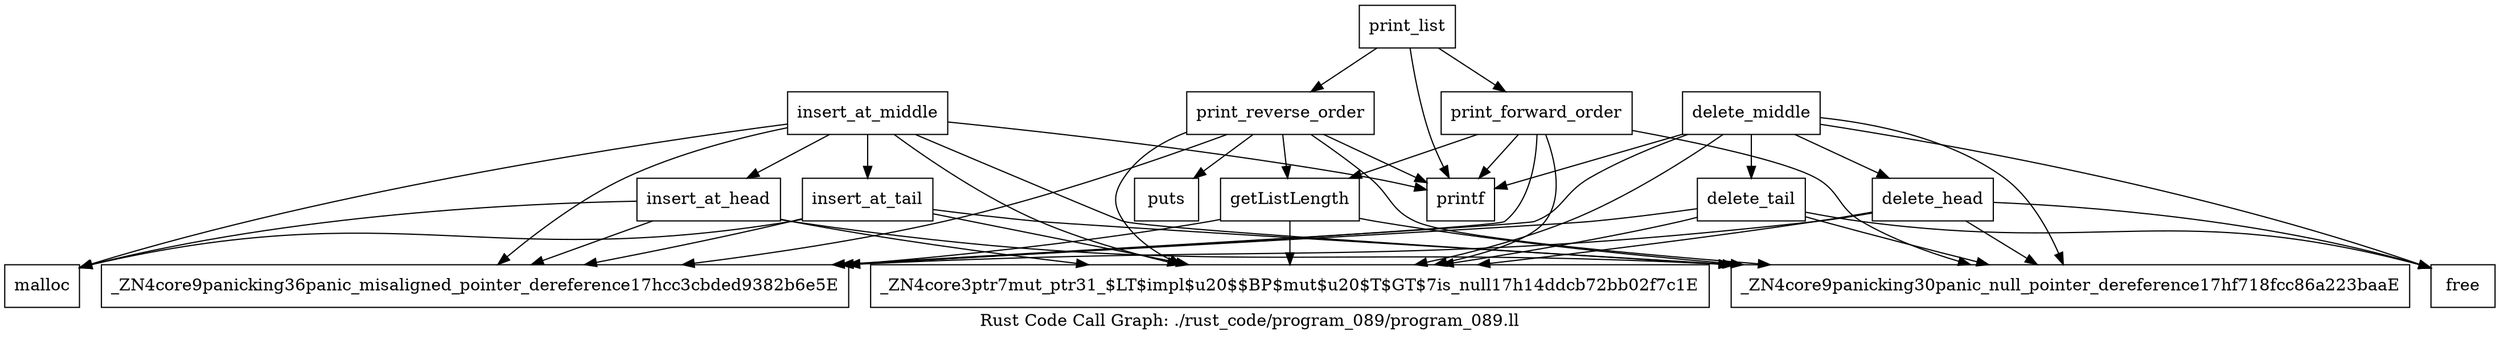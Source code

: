 digraph "Rust Code Call Graph: ./rust_code/program_089/program_089.ll" {
	label="Rust Code Call Graph: ./rust_code/program_089/program_089.ll";

	Node0x5598402e4030 [shape=record,label="{_ZN4core3ptr7mut_ptr31_$LT$impl$u20$$BP$mut$u20$T$GT$7is_null17h14ddcb72bb02f7c1E}"];
	Node0x5598402e51c0 [shape=record,label="{insert_at_head}"];
	Node0x5598402e51c0 -> Node0x5598402e64f0;
	Node0x5598402e51c0 -> Node0x5598402e8930;
	Node0x5598402e51c0 -> Node0x5598402e9fe0;
	Node0x5598402e51c0 -> Node0x5598402e4030;
	Node0x5598402ebb80 [shape=record,label="{insert_at_tail}"];
	Node0x5598402ebb80 -> Node0x5598402e64f0;
	Node0x5598402ebb80 -> Node0x5598402e8930;
	Node0x5598402ebb80 -> Node0x5598402e9fe0;
	Node0x5598402ebb80 -> Node0x5598402e4030;
	Node0x5598402ec700 [shape=record,label="{insert_at_middle}"];
	Node0x5598402ec700 -> Node0x5598402e51c0;
	Node0x5598402ec700 -> Node0x5598402ee130;
	Node0x5598402ec700 -> Node0x5598402e4030;
	Node0x5598402ec700 -> Node0x5598402e9fe0;
	Node0x5598402ec700 -> Node0x5598402e64f0;
	Node0x5598402ec700 -> Node0x5598402e8930;
	Node0x5598402ec700 -> Node0x5598402ebb80;
	Node0x5598402f4810 [shape=record,label="{print_list}"];
	Node0x5598402f4810 -> Node0x5598402ee130;
	Node0x5598402f4810 -> Node0x5598402f77b0;
	Node0x5598402f4810 -> Node0x5598402f8bc0;
	Node0x5598402f77b0 [shape=record,label="{print_forward_order}"];
	Node0x5598402f77b0 -> Node0x5598402e4030;
	Node0x5598402f77b0 -> Node0x5598402e9fe0;
	Node0x5598402f77b0 -> Node0x5598402ee130;
	Node0x5598402f77b0 -> Node0x5598402e8930;
	Node0x5598402f77b0 -> Node0x5598402fa3e0;
	Node0x5598402ef320 [shape=record,label="{delete_head}"];
	Node0x5598402ef320 -> Node0x5598402e4030;
	Node0x5598402ef320 -> Node0x5598402e9fe0;
	Node0x5598402ef320 -> Node0x5598402f1180;
	Node0x5598402ef320 -> Node0x5598402e8930;
	Node0x5598402f2050 [shape=record,label="{delete_tail}"];
	Node0x5598402f2050 -> Node0x5598402e4030;
	Node0x5598402f2050 -> Node0x5598402e9fe0;
	Node0x5598402f2050 -> Node0x5598402e8930;
	Node0x5598402f2050 -> Node0x5598402f1180;
	Node0x5598402f24e0 [shape=record,label="{delete_middle}"];
	Node0x5598402f24e0 -> Node0x5598402e4030;
	Node0x5598402f24e0 -> Node0x5598402e9fe0;
	Node0x5598402f24e0 -> Node0x5598402ef320;
	Node0x5598402f24e0 -> Node0x5598402f1180;
	Node0x5598402f24e0 -> Node0x5598402e8930;
	Node0x5598402f24e0 -> Node0x5598402f2050;
	Node0x5598402f24e0 -> Node0x5598402ee130;
	Node0x5598402f8bc0 [shape=record,label="{print_reverse_order}"];
	Node0x5598402f8bc0 -> Node0x5598402e4030;
	Node0x5598402f8bc0 -> Node0x5598402e9fe0;
	Node0x5598402f8bc0 -> Node0x5598402fd730;
	Node0x5598402f8bc0 -> Node0x5598402e8930;
	Node0x5598402f8bc0 -> Node0x5598402ee130;
	Node0x5598402f8bc0 -> Node0x5598402fa3e0;
	Node0x5598402fa3e0 [shape=record,label="{getListLength}"];
	Node0x5598402fa3e0 -> Node0x5598402e4030;
	Node0x5598402fa3e0 -> Node0x5598402e9fe0;
	Node0x5598402fa3e0 -> Node0x5598402e8930;
	Node0x5598402e64f0 [shape=record,label="{malloc}"];
	Node0x5598402e8930 [shape=record,label="{_ZN4core9panicking36panic_misaligned_pointer_dereference17hcc3cbded9382b6e5E}"];
	Node0x5598402e9fe0 [shape=record,label="{_ZN4core9panicking30panic_null_pointer_dereference17hf718fcc86a223baaE}"];
	Node0x5598402ee130 [shape=record,label="{printf}"];
	Node0x5598402f1180 [shape=record,label="{free}"];
	Node0x5598402fd730 [shape=record,label="{puts}"];
}
